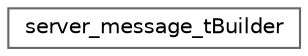 digraph "Graphical Class Hierarchy"
{
 // LATEX_PDF_SIZE
  bgcolor="transparent";
  edge [fontname=Helvetica,fontsize=10,labelfontname=Helvetica,labelfontsize=10];
  node [fontname=Helvetica,fontsize=10,shape=box,height=0.2,width=0.4];
  rankdir="LR";
  Node0 [id="Node000000",label="server_message_tBuilder",height=0.2,width=0.4,color="grey40", fillcolor="white", style="filled",URL="$structserver__message__tBuilder.html",tooltip=" "];
}
